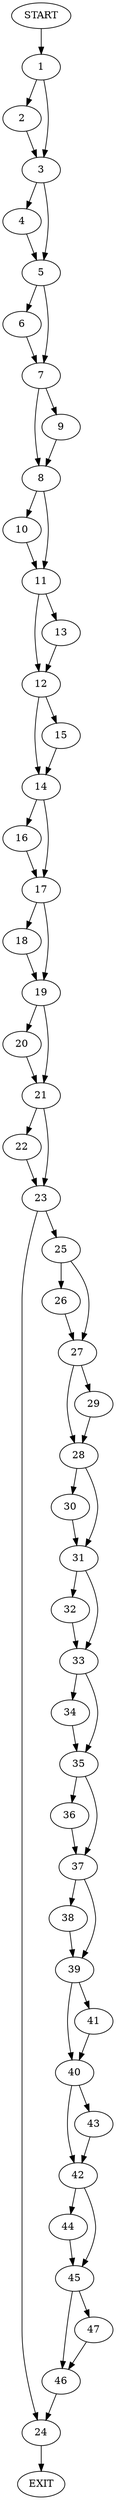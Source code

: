 digraph {
0 [label="START"]
48 [label="EXIT"]
0 -> 1
1 -> 2
1 -> 3
3 -> 4
3 -> 5
2 -> 3
4 -> 5
5 -> 6
5 -> 7
6 -> 7
7 -> 8
7 -> 9
8 -> 10
8 -> 11
9 -> 8
11 -> 12
11 -> 13
10 -> 11
12 -> 14
12 -> 15
13 -> 12
14 -> 16
14 -> 17
15 -> 14
16 -> 17
17 -> 18
17 -> 19
19 -> 20
19 -> 21
18 -> 19
21 -> 22
21 -> 23
20 -> 21
22 -> 23
23 -> 24
23 -> 25
24 -> 48
25 -> 26
25 -> 27
26 -> 27
27 -> 28
27 -> 29
29 -> 28
28 -> 30
28 -> 31
30 -> 31
31 -> 32
31 -> 33
32 -> 33
33 -> 34
33 -> 35
35 -> 36
35 -> 37
34 -> 35
37 -> 38
37 -> 39
36 -> 37
38 -> 39
39 -> 40
39 -> 41
40 -> 42
40 -> 43
41 -> 40
42 -> 44
42 -> 45
43 -> 42
45 -> 46
45 -> 47
44 -> 45
47 -> 46
46 -> 24
}
